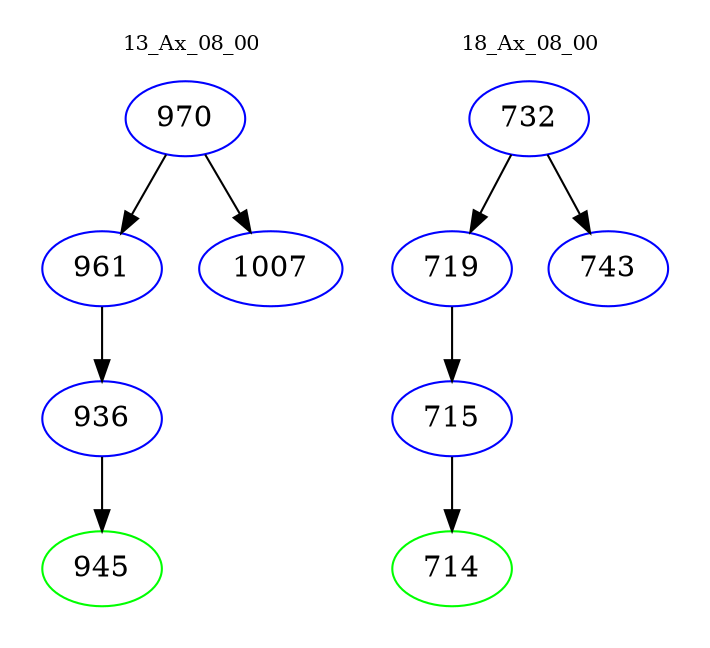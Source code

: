 digraph{
subgraph cluster_0 {
color = white
label = "13_Ax_08_00";
fontsize=10;
T0_970 [label="970", color="blue"]
T0_970 -> T0_961 [color="black"]
T0_961 [label="961", color="blue"]
T0_961 -> T0_936 [color="black"]
T0_936 [label="936", color="blue"]
T0_936 -> T0_945 [color="black"]
T0_945 [label="945", color="green"]
T0_970 -> T0_1007 [color="black"]
T0_1007 [label="1007", color="blue"]
}
subgraph cluster_1 {
color = white
label = "18_Ax_08_00";
fontsize=10;
T1_732 [label="732", color="blue"]
T1_732 -> T1_719 [color="black"]
T1_719 [label="719", color="blue"]
T1_719 -> T1_715 [color="black"]
T1_715 [label="715", color="blue"]
T1_715 -> T1_714 [color="black"]
T1_714 [label="714", color="green"]
T1_732 -> T1_743 [color="black"]
T1_743 [label="743", color="blue"]
}
}
